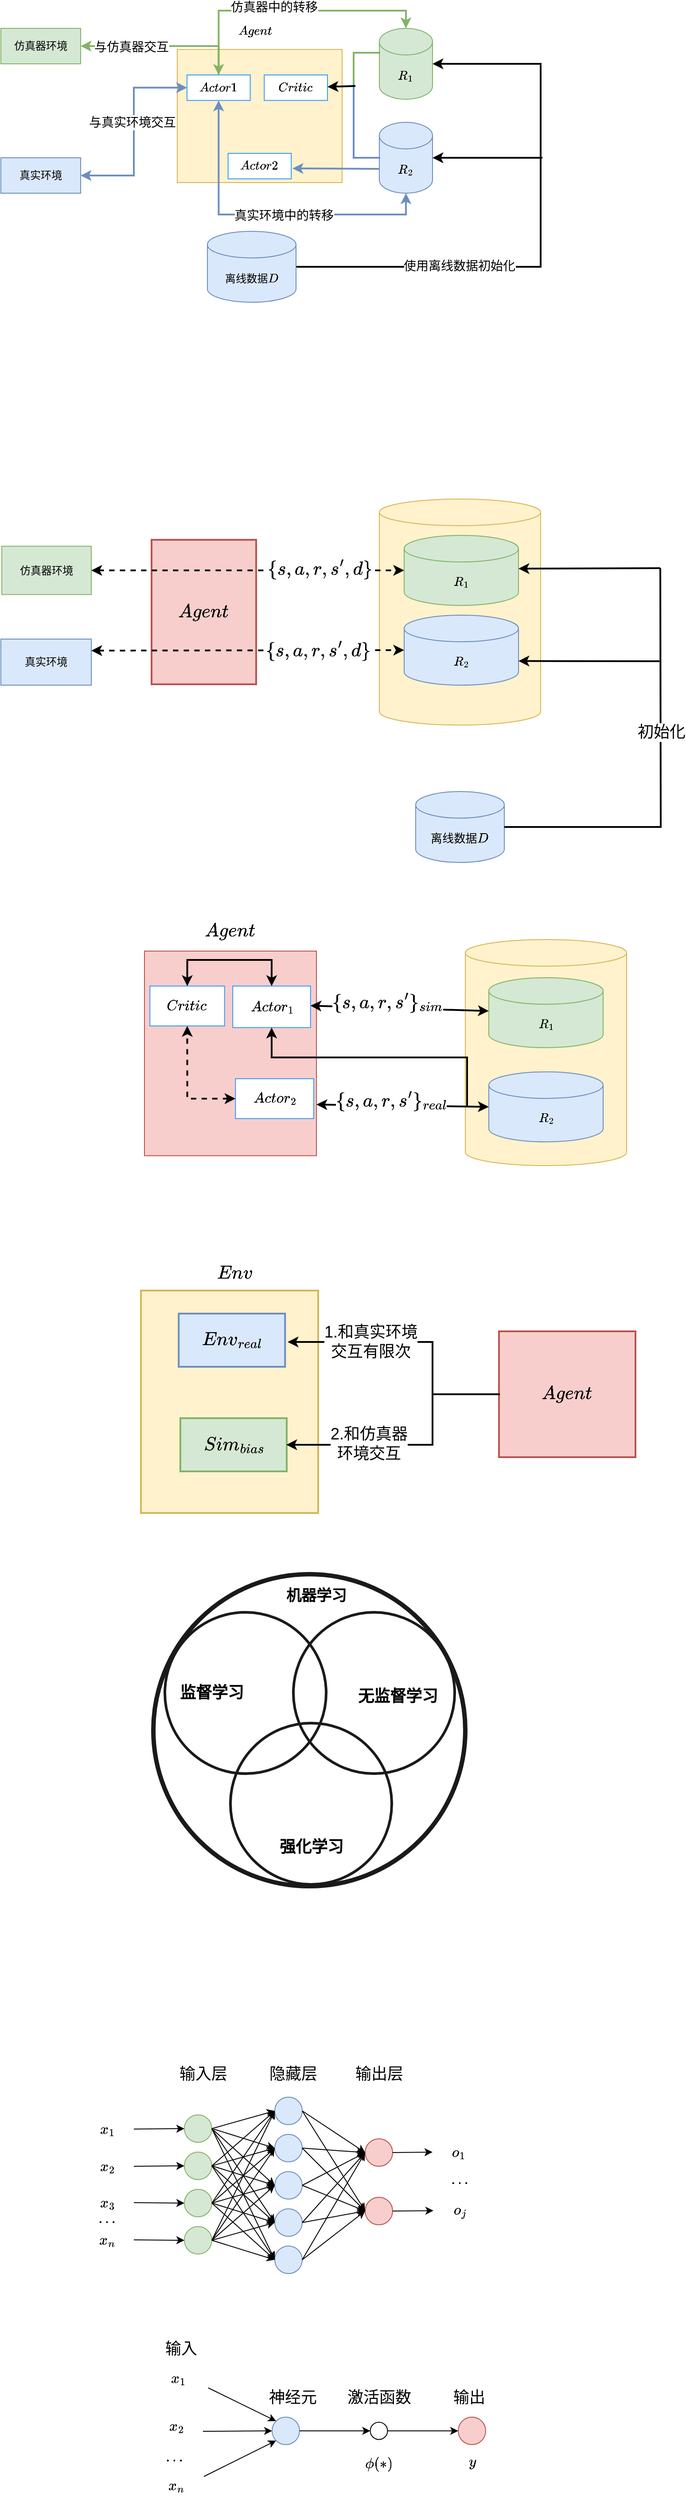 <mxfile version="20.0.4" type="github" pages="2">
  <diagram id="6LzY-GwxLYfI5oQ5h1-i" name="第 1 页">
    <mxGraphModel dx="946" dy="536" grid="0" gridSize="10" guides="1" tooltips="1" connect="1" arrows="1" fold="1" page="1" pageScale="1" pageWidth="827" pageHeight="1169" background="#ffffff" math="1" shadow="0">
      <root>
        <mxCell id="0" />
        <mxCell id="1" parent="0" />
        <mxCell id="in8CJnlPPp7zi62RLzR5-90" value="" style="group;rounded=0;" parent="1" vertex="1" connectable="0">
          <mxGeometry x="499" y="676" width="182" height="255" as="geometry" />
        </mxCell>
        <mxCell id="in8CJnlPPp7zi62RLzR5-53" value="" style="shape=cylinder3;whiteSpace=wrap;html=1;boundedLbl=1;backgroundOutline=1;size=15;fillColor=#fff2cc;strokeColor=#d6b656;rounded=0;" parent="in8CJnlPPp7zi62RLzR5-90" vertex="1">
          <mxGeometry width="182" height="255" as="geometry" />
        </mxCell>
        <mxCell id="in8CJnlPPp7zi62RLzR5-27" value="$$R_1$$" style="shape=cylinder3;whiteSpace=wrap;html=1;boundedLbl=1;backgroundOutline=1;size=15;fillColor=#d5e8d4;strokeColor=#82b366;rounded=0;" parent="in8CJnlPPp7zi62RLzR5-90" vertex="1">
          <mxGeometry x="28" y="41" width="129" height="79" as="geometry" />
        </mxCell>
        <mxCell id="in8CJnlPPp7zi62RLzR5-28" value="$$R_2$$" style="shape=cylinder3;whiteSpace=wrap;html=1;boundedLbl=1;backgroundOutline=1;size=15;fillColor=#dae8fc;strokeColor=#6c8ebf;rounded=0;" parent="in8CJnlPPp7zi62RLzR5-90" vertex="1">
          <mxGeometry x="28" y="131" width="129" height="79" as="geometry" />
        </mxCell>
        <mxCell id="wbnTD-iwvaI9E5Lmj2qQ-2" value="$$R_1$$" style="shape=cylinder3;whiteSpace=wrap;html=1;boundedLbl=1;backgroundOutline=1;size=15;fillColor=#d5e8d4;strokeColor=#82b366;rounded=0;" parent="1" vertex="1">
          <mxGeometry x="499" y="145" width="60" height="80" as="geometry" />
        </mxCell>
        <mxCell id="wbnTD-iwvaI9E5Lmj2qQ-3" value="$$R_2$$" style="shape=cylinder3;whiteSpace=wrap;html=1;boundedLbl=1;backgroundOutline=1;size=15;fillColor=#dae8fc;strokeColor=#6c8ebf;rounded=0;" parent="1" vertex="1">
          <mxGeometry x="499" y="251" width="60" height="80" as="geometry" />
        </mxCell>
        <mxCell id="wbnTD-iwvaI9E5Lmj2qQ-4" value="真实环境" style="rounded=0;whiteSpace=wrap;html=1;fillColor=#dae8fc;strokeColor=#6c8ebf;" parent="1" vertex="1">
          <mxGeometry x="72" y="291" width="90" height="40" as="geometry" />
        </mxCell>
        <mxCell id="wbnTD-iwvaI9E5Lmj2qQ-5" value="仿真器环境" style="rounded=0;whiteSpace=wrap;html=1;fillColor=#d5e8d4;strokeColor=#82b366;" parent="1" vertex="1">
          <mxGeometry x="72" y="145" width="90" height="40" as="geometry" />
        </mxCell>
        <mxCell id="LDNhD_ikxuT9xY4Xif5G-1" style="edgeStyle=orthogonalEdgeStyle;rounded=0;orthogonalLoop=1;jettySize=auto;html=1;exitX=1;exitY=0.5;exitDx=0;exitDy=0;exitPerimeter=0;entryX=1;entryY=0.5;entryDx=0;entryDy=0;entryPerimeter=0;fontSize=14;strokeWidth=2;" parent="1" source="wbnTD-iwvaI9E5Lmj2qQ-6" target="wbnTD-iwvaI9E5Lmj2qQ-2" edge="1">
          <mxGeometry relative="1" as="geometry">
            <Array as="points">
              <mxPoint x="681" y="414" />
              <mxPoint x="681" y="185" />
            </Array>
          </mxGeometry>
        </mxCell>
        <mxCell id="LDNhD_ikxuT9xY4Xif5G-4" value="使用离线数据初始化" style="edgeLabel;html=1;align=center;verticalAlign=middle;resizable=0;points=[];fontSize=14;rounded=0;" parent="LDNhD_ikxuT9xY4Xif5G-1" vertex="1" connectable="0">
          <mxGeometry x="-0.418" y="1" relative="1" as="geometry">
            <mxPoint x="1" as="offset" />
          </mxGeometry>
        </mxCell>
        <mxCell id="wbnTD-iwvaI9E5Lmj2qQ-6" value="$$离线数据D$$" style="shape=cylinder3;whiteSpace=wrap;html=1;boundedLbl=1;backgroundOutline=1;size=15;fillColor=#dae8fc;strokeColor=#6c8ebf;rounded=0;" parent="1" vertex="1">
          <mxGeometry x="305" y="374" width="100" height="80" as="geometry" />
        </mxCell>
        <mxCell id="LDNhD_ikxuT9xY4Xif5G-2" value="" style="endArrow=classic;html=1;rounded=0;fontSize=14;strokeWidth=2;entryX=1;entryY=0.5;entryDx=0;entryDy=0;entryPerimeter=0;" parent="1" target="wbnTD-iwvaI9E5Lmj2qQ-3" edge="1">
          <mxGeometry width="50" height="50" relative="1" as="geometry">
            <mxPoint x="683" y="291" as="sourcePoint" />
            <mxPoint x="563" y="301.5" as="targetPoint" />
          </mxGeometry>
        </mxCell>
        <mxCell id="pvRorkdOcFRVt22xa30s-7" value="$$Agent$$" style="text;html=1;align=center;verticalAlign=middle;resizable=0;points=[];autosize=1;strokeColor=none;fillColor=none;rounded=0;" parent="1" vertex="1">
          <mxGeometry x="324.647" y="139" width="68" height="18" as="geometry" />
        </mxCell>
        <mxCell id="LDNhD_ikxuT9xY4Xif5G-23" value="" style="endArrow=none;html=1;rounded=0;fontSize=14;strokeWidth=2;entryX=0;entryY=0.5;entryDx=0;entryDy=0;entryPerimeter=0;edgeStyle=orthogonalEdgeStyle;fillColor=#dae8fc;strokeColor=#6c8ebf;" parent="1" edge="1">
          <mxGeometry width="50" height="50" relative="1" as="geometry">
            <mxPoint x="470" y="207" as="sourcePoint" />
            <mxPoint x="500" y="291" as="targetPoint" />
            <Array as="points">
              <mxPoint x="470" y="291" />
            </Array>
          </mxGeometry>
        </mxCell>
        <mxCell id="LDNhD_ikxuT9xY4Xif5G-24" value="" style="endArrow=none;html=1;rounded=0;fontSize=14;strokeWidth=2;entryX=0;entryY=0;entryDx=0;entryDy=27.5;entryPerimeter=0;edgeStyle=orthogonalEdgeStyle;fillColor=#d5e8d4;strokeColor=#82b366;" parent="1" edge="1">
          <mxGeometry width="50" height="50" relative="1" as="geometry">
            <mxPoint x="470" y="208" as="sourcePoint" />
            <mxPoint x="500" y="172.5" as="targetPoint" />
            <Array as="points">
              <mxPoint x="470" y="173" />
            </Array>
          </mxGeometry>
        </mxCell>
        <mxCell id="pvRorkdOcFRVt22xa30s-8" value="" style="group;rounded=0;" parent="1" vertex="1" connectable="0">
          <mxGeometry x="271" y="168.78" width="200.82" height="173.22" as="geometry" />
        </mxCell>
        <mxCell id="pvRorkdOcFRVt22xa30s-6" value="" style="rounded=0;whiteSpace=wrap;html=1;strokeColor=#d6b656;perimeterSpacing=0;fillColor=#fff2cc;" parent="pvRorkdOcFRVt22xa30s-8" vertex="1">
          <mxGeometry width="186" height="150.22" as="geometry" />
        </mxCell>
        <mxCell id="pvRorkdOcFRVt22xa30s-3" value="$$Actor1$$" style="rounded=0;whiteSpace=wrap;html=1;strokeColor=#3399FF;" parent="pvRorkdOcFRVt22xa30s-8" vertex="1">
          <mxGeometry x="11.001" y="28.766" width="71.314" height="28.766" as="geometry" />
        </mxCell>
        <mxCell id="pvRorkdOcFRVt22xa30s-4" value="$$Actor2$$" style="rounded=0;whiteSpace=wrap;html=1;strokeColor=#3399FF;" parent="pvRorkdOcFRVt22xa30s-8" vertex="1">
          <mxGeometry x="57.343" y="117.222" width="71.314" height="28.766" as="geometry" />
        </mxCell>
        <mxCell id="LDNhD_ikxuT9xY4Xif5G-8" value="$$Critic$$" style="rounded=0;whiteSpace=wrap;html=1;strokeColor=#3399FF;" parent="pvRorkdOcFRVt22xa30s-8" vertex="1">
          <mxGeometry x="98.161" y="28.766" width="71.314" height="28.766" as="geometry" />
        </mxCell>
        <mxCell id="LDNhD_ikxuT9xY4Xif5G-11" value="" style="endArrow=classic;startArrow=classic;html=1;rounded=0;fontSize=14;strokeWidth=2;edgeStyle=orthogonalEdgeStyle;entryX=0;entryY=0.5;entryDx=0;entryDy=0;exitX=1;exitY=0.5;exitDx=0;exitDy=0;fillColor=#dae8fc;strokeColor=#6c8ebf;" parent="1" source="wbnTD-iwvaI9E5Lmj2qQ-4" target="pvRorkdOcFRVt22xa30s-3" edge="1">
          <mxGeometry width="50" height="50" relative="1" as="geometry">
            <mxPoint x="324" y="295" as="sourcePoint" />
            <mxPoint x="374" y="245" as="targetPoint" />
          </mxGeometry>
        </mxCell>
        <mxCell id="LDNhD_ikxuT9xY4Xif5G-16" value="与真实环境交互" style="edgeLabel;html=1;align=center;verticalAlign=middle;resizable=0;points=[];fontSize=14;rounded=0;" parent="LDNhD_ikxuT9xY4Xif5G-11" vertex="1" connectable="0">
          <mxGeometry x="0.095" y="2" relative="1" as="geometry">
            <mxPoint as="offset" />
          </mxGeometry>
        </mxCell>
        <mxCell id="LDNhD_ikxuT9xY4Xif5G-25" value="" style="endArrow=classic;html=1;rounded=0;fontSize=14;strokeWidth=2;" parent="1" target="LDNhD_ikxuT9xY4Xif5G-8" edge="1">
          <mxGeometry width="50" height="50" relative="1" as="geometry">
            <mxPoint x="472" y="210" as="sourcePoint" />
            <mxPoint x="374" y="245" as="targetPoint" />
          </mxGeometry>
        </mxCell>
        <mxCell id="LDNhD_ikxuT9xY4Xif5G-18" value="" style="endArrow=classic;startArrow=classic;html=1;rounded=0;fontSize=14;strokeWidth=2;entryX=0.5;entryY=1;entryDx=0;entryDy=0;entryPerimeter=0;edgeStyle=orthogonalEdgeStyle;exitX=0.5;exitY=1;exitDx=0;exitDy=0;fillColor=#dae8fc;strokeColor=#6c8ebf;" parent="1" source="pvRorkdOcFRVt22xa30s-3" target="wbnTD-iwvaI9E5Lmj2qQ-3" edge="1">
          <mxGeometry width="50" height="50" relative="1" as="geometry">
            <mxPoint x="324" y="295" as="sourcePoint" />
            <mxPoint x="374" y="245" as="targetPoint" />
            <Array as="points">
              <mxPoint x="318" y="355" />
              <mxPoint x="529" y="355" />
            </Array>
          </mxGeometry>
        </mxCell>
        <mxCell id="LDNhD_ikxuT9xY4Xif5G-26" value="真实环境中的转移" style="edgeLabel;html=1;align=center;verticalAlign=middle;resizable=0;points=[];fontSize=14;rounded=0;" parent="LDNhD_ikxuT9xY4Xif5G-18" vertex="1" connectable="0">
          <mxGeometry x="0.11" y="-1" relative="1" as="geometry">
            <mxPoint as="offset" />
          </mxGeometry>
        </mxCell>
        <mxCell id="LDNhD_ikxuT9xY4Xif5G-31" style="edgeStyle=orthogonalEdgeStyle;rounded=0;orthogonalLoop=1;jettySize=auto;html=1;exitX=0;exitY=0;exitDx=0;exitDy=52.5;exitPerimeter=0;fontSize=14;strokeWidth=2;fillColor=#dae8fc;strokeColor=#6c8ebf;" parent="1" source="wbnTD-iwvaI9E5Lmj2qQ-3" edge="1">
          <mxGeometry relative="1" as="geometry">
            <mxPoint x="401" y="303" as="targetPoint" />
          </mxGeometry>
        </mxCell>
        <mxCell id="LDNhD_ikxuT9xY4Xif5G-10" style="edgeStyle=orthogonalEdgeStyle;rounded=0;orthogonalLoop=1;jettySize=auto;html=1;exitX=0.5;exitY=0;exitDx=0;exitDy=0;entryX=0.5;entryY=0;entryDx=0;entryDy=0;entryPerimeter=0;fontSize=14;strokeWidth=2;fillColor=#d5e8d4;strokeColor=#82b366;" parent="1" source="pvRorkdOcFRVt22xa30s-3" target="wbnTD-iwvaI9E5Lmj2qQ-2" edge="1">
          <mxGeometry relative="1" as="geometry" />
        </mxCell>
        <mxCell id="LDNhD_ikxuT9xY4Xif5G-27" value="仿真器中的转移" style="edgeLabel;html=1;align=center;verticalAlign=middle;resizable=0;points=[];fontSize=14;rounded=0;" parent="LDNhD_ikxuT9xY4Xif5G-10" vertex="1" connectable="0">
          <mxGeometry x="-0.112" y="4" relative="1" as="geometry">
            <mxPoint as="offset" />
          </mxGeometry>
        </mxCell>
        <mxCell id="LDNhD_ikxuT9xY4Xif5G-14" value="" style="endArrow=classic;startArrow=classic;html=1;rounded=0;fontSize=14;strokeWidth=2;entryX=1;entryY=0.5;entryDx=0;entryDy=0;edgeStyle=orthogonalEdgeStyle;exitX=0.5;exitY=0;exitDx=0;exitDy=0;fillColor=#d5e8d4;strokeColor=#82b366;" parent="1" source="pvRorkdOcFRVt22xa30s-3" target="wbnTD-iwvaI9E5Lmj2qQ-5" edge="1">
          <mxGeometry width="50" height="50" relative="1" as="geometry">
            <mxPoint x="324" y="195" as="sourcePoint" />
            <mxPoint x="158" y="356" as="targetPoint" />
          </mxGeometry>
        </mxCell>
        <mxCell id="LDNhD_ikxuT9xY4Xif5G-19" value="与仿真器交互" style="edgeLabel;html=1;align=center;verticalAlign=middle;resizable=0;points=[];fontSize=14;rounded=0;" parent="LDNhD_ikxuT9xY4Xif5G-14" vertex="1" connectable="0">
          <mxGeometry x="0.394" y="1" relative="1" as="geometry">
            <mxPoint as="offset" />
          </mxGeometry>
        </mxCell>
        <mxCell id="in8CJnlPPp7zi62RLzR5-29" value="真实环境" style="rounded=0;whiteSpace=wrap;html=1;fillColor=#dae8fc;strokeColor=#6c8ebf;" parent="1" vertex="1">
          <mxGeometry x="72" y="834" width="102" height="52" as="geometry" />
        </mxCell>
        <mxCell id="in8CJnlPPp7zi62RLzR5-30" value="仿真器环境" style="rounded=0;whiteSpace=wrap;html=1;fillColor=#d5e8d4;strokeColor=#82b366;" parent="1" vertex="1">
          <mxGeometry x="73" y="729.25" width="101" height="54.5" as="geometry" />
        </mxCell>
        <mxCell id="in8CJnlPPp7zi62RLzR5-33" value="&lt;font style=&quot;font-size: 13px&quot;&gt;$$离线数据D$$&lt;/font&gt;" style="shape=cylinder3;whiteSpace=wrap;html=1;boundedLbl=1;backgroundOutline=1;size=15;fillColor=#dae8fc;strokeColor=#6c8ebf;rounded=0;" parent="1" vertex="1">
          <mxGeometry x="540" y="1006" width="100" height="80" as="geometry" />
        </mxCell>
        <mxCell id="in8CJnlPPp7zi62RLzR5-60" value="" style="endArrow=none;html=1;rounded=0;edgeStyle=orthogonalEdgeStyle;exitX=1;exitY=0.5;exitDx=0;exitDy=0;exitPerimeter=0;strokeWidth=2;" parent="1" source="in8CJnlPPp7zi62RLzR5-33" edge="1">
          <mxGeometry width="50" height="50" relative="1" as="geometry">
            <mxPoint x="730" y="1056" as="sourcePoint" />
            <mxPoint x="816" y="754" as="targetPoint" />
          </mxGeometry>
        </mxCell>
        <mxCell id="in8CJnlPPp7zi62RLzR5-63" value="&lt;font style=&quot;font-size: 18px&quot;&gt;初始化&lt;/font&gt;" style="edgeLabel;html=1;align=center;verticalAlign=middle;resizable=0;points=[];rounded=0;" parent="in8CJnlPPp7zi62RLzR5-60" vertex="1" connectable="0">
          <mxGeometry x="0.211" relative="1" as="geometry">
            <mxPoint as="offset" />
          </mxGeometry>
        </mxCell>
        <mxCell id="in8CJnlPPp7zi62RLzR5-61" value="" style="endArrow=classic;html=1;rounded=0;entryX=1;entryY=0.5;entryDx=0;entryDy=0;entryPerimeter=0;strokeWidth=2;" parent="1" edge="1">
          <mxGeometry width="50" height="50" relative="1" as="geometry">
            <mxPoint x="816" y="754" as="sourcePoint" />
            <mxPoint x="656.0" y="754.5" as="targetPoint" />
            <Array as="points" />
          </mxGeometry>
        </mxCell>
        <mxCell id="in8CJnlPPp7zi62RLzR5-62" value="" style="endArrow=classic;html=1;rounded=0;entryX=1;entryY=0;entryDx=0;entryDy=51.75;entryPerimeter=0;strokeWidth=2;" parent="1" target="in8CJnlPPp7zi62RLzR5-28" edge="1">
          <mxGeometry width="50" height="50" relative="1" as="geometry">
            <mxPoint x="815" y="859" as="sourcePoint" />
            <mxPoint x="662.0" y="864.5" as="targetPoint" />
            <Array as="points" />
          </mxGeometry>
        </mxCell>
        <mxCell id="in8CJnlPPp7zi62RLzR5-74" value="&lt;font style=&quot;font-size: 18px&quot;&gt;$$Agent$$&lt;/font&gt;" style="rounded=0;whiteSpace=wrap;html=1;fontSize=13;strokeWidth=2;fillColor=#f8cecc;strokeColor=#b85450;" parent="1" vertex="1">
          <mxGeometry x="242" y="722" width="118" height="163" as="geometry" />
        </mxCell>
        <mxCell id="in8CJnlPPp7zi62RLzR5-75" value="" style="endArrow=classic;startArrow=classic;html=1;rounded=0;fontSize=18;strokeWidth=2;exitX=1;exitY=0.5;exitDx=0;exitDy=0;entryX=0;entryY=0.5;entryDx=0;entryDy=0;entryPerimeter=0;dashed=1;" parent="1" source="in8CJnlPPp7zi62RLzR5-30" target="in8CJnlPPp7zi62RLzR5-27" edge="1">
          <mxGeometry width="50" height="50" relative="1" as="geometry">
            <mxPoint x="423" y="880" as="sourcePoint" />
            <mxPoint x="473" y="830" as="targetPoint" />
          </mxGeometry>
        </mxCell>
        <mxCell id="in8CJnlPPp7zi62RLzR5-77" value="$$\{s,a,r,s&#39;,d\}$$" style="edgeLabel;html=1;align=center;verticalAlign=middle;resizable=0;points=[];fontSize=18;rounded=0;" parent="in8CJnlPPp7zi62RLzR5-75" vertex="1" connectable="0">
          <mxGeometry x="0.46" y="2" relative="1" as="geometry">
            <mxPoint as="offset" />
          </mxGeometry>
        </mxCell>
        <mxCell id="in8CJnlPPp7zi62RLzR5-76" value="" style="endArrow=classic;startArrow=classic;html=1;rounded=0;fontSize=18;strokeWidth=2;exitX=1;exitY=0.25;exitDx=0;exitDy=0;entryX=0;entryY=0.5;entryDx=0;entryDy=0;entryPerimeter=0;dashed=1;" parent="1" source="in8CJnlPPp7zi62RLzR5-29" target="in8CJnlPPp7zi62RLzR5-28" edge="1">
          <mxGeometry width="50" height="50" relative="1" as="geometry">
            <mxPoint x="423" y="880" as="sourcePoint" />
            <mxPoint x="473" y="830" as="targetPoint" />
          </mxGeometry>
        </mxCell>
        <mxCell id="in8CJnlPPp7zi62RLzR5-79" value="$$\{s,a,r,s&#39;,d\}$$" style="edgeLabel;html=1;align=center;verticalAlign=middle;resizable=0;points=[];fontSize=18;rounded=0;" parent="1" vertex="1" connectable="0">
          <mxGeometry x="429.997" y="846.5" as="geometry" />
        </mxCell>
        <mxCell id="in8CJnlPPp7zi62RLzR5-85" value="" style="group;rounded=0;" parent="1" vertex="1" connectable="0">
          <mxGeometry x="234" y="1186" width="191" height="235" as="geometry" />
        </mxCell>
        <mxCell id="in8CJnlPPp7zi62RLzR5-86" value="" style="rounded=0;whiteSpace=wrap;html=1;strokeColor=#b85450;perimeterSpacing=0;fillColor=#f8cecc;" parent="in8CJnlPPp7zi62RLzR5-85" vertex="1">
          <mxGeometry width="194.024" height="230.864" as="geometry" />
        </mxCell>
        <mxCell id="in8CJnlPPp7zi62RLzR5-87" value="&lt;font style=&quot;font-size: 14px&quot;&gt;$$Actor_1$$&lt;/font&gt;" style="rounded=0;whiteSpace=wrap;html=1;strokeColor=#3399FF;" parent="in8CJnlPPp7zi62RLzR5-85" vertex="1">
          <mxGeometry x="99.608" y="39.473" width="87.747" height="46.816" as="geometry" />
        </mxCell>
        <mxCell id="in8CJnlPPp7zi62RLzR5-88" value="&lt;font style=&quot;font-size: 14px&quot;&gt;$$Actor_2$$&lt;/font&gt;" style="rounded=0;whiteSpace=wrap;html=1;strokeColor=#3399FF;" parent="in8CJnlPPp7zi62RLzR5-85" vertex="1">
          <mxGeometry x="102.684" y="144.0" width="88.312" height="44.98" as="geometry" />
        </mxCell>
        <mxCell id="in8CJnlPPp7zi62RLzR5-89" value="&lt;font style=&quot;font-size: 14px&quot;&gt;$$Critic$$&lt;/font&gt;" style="rounded=0;whiteSpace=wrap;html=1;strokeColor=#3399FF;" parent="in8CJnlPPp7zi62RLzR5-85" vertex="1">
          <mxGeometry x="6.161" y="39.473" width="84.204" height="44.98" as="geometry" />
        </mxCell>
        <mxCell id="in8CJnlPPp7zi62RLzR5-97" value="" style="endArrow=classic;startArrow=classic;html=1;rounded=0;dashed=1;fontSize=18;strokeWidth=2;entryX=0.5;entryY=1;entryDx=0;entryDy=0;exitX=0;exitY=0.5;exitDx=0;exitDy=0;edgeStyle=orthogonalEdgeStyle;" parent="in8CJnlPPp7zi62RLzR5-85" source="in8CJnlPPp7zi62RLzR5-88" target="in8CJnlPPp7zi62RLzR5-89" edge="1">
          <mxGeometry width="50" height="50" relative="1" as="geometry">
            <mxPoint x="150" y="52" as="sourcePoint" />
            <mxPoint x="200" y="2" as="targetPoint" />
          </mxGeometry>
        </mxCell>
        <mxCell id="in8CJnlPPp7zi62RLzR5-102" value="" style="endArrow=classic;startArrow=classic;html=1;rounded=0;fontSize=18;strokeWidth=2;entryX=0.5;entryY=0;entryDx=0;entryDy=0;exitX=0.5;exitY=0;exitDx=0;exitDy=0;edgeStyle=orthogonalEdgeStyle;" parent="in8CJnlPPp7zi62RLzR5-85" source="in8CJnlPPp7zi62RLzR5-89" target="in8CJnlPPp7zi62RLzR5-87" edge="1">
          <mxGeometry width="50" height="50" relative="1" as="geometry">
            <mxPoint x="189" y="67" as="sourcePoint" />
            <mxPoint x="239" y="17" as="targetPoint" />
            <Array as="points">
              <mxPoint x="48" y="10" />
              <mxPoint x="144" y="10" />
            </Array>
          </mxGeometry>
        </mxCell>
        <mxCell id="in8CJnlPPp7zi62RLzR5-93" value="" style="shape=cylinder3;whiteSpace=wrap;html=1;boundedLbl=1;backgroundOutline=1;size=15;fillColor=#fff2cc;strokeColor=#d6b656;rounded=0;" parent="1" vertex="1">
          <mxGeometry x="596" y="1173" width="182" height="255" as="geometry" />
        </mxCell>
        <mxCell id="in8CJnlPPp7zi62RLzR5-94" value="$$R_1$$" style="shape=cylinder3;whiteSpace=wrap;html=1;boundedLbl=1;backgroundOutline=1;size=15;fillColor=#d5e8d4;strokeColor=#82b366;rounded=0;" parent="1" vertex="1">
          <mxGeometry x="622.5" y="1216" width="129" height="79" as="geometry" />
        </mxCell>
        <mxCell id="in8CJnlPPp7zi62RLzR5-95" value="$$R_2$$" style="shape=cylinder3;whiteSpace=wrap;html=1;boundedLbl=1;backgroundOutline=1;size=15;fillColor=#dae8fc;strokeColor=#6c8ebf;rounded=0;" parent="1" vertex="1">
          <mxGeometry x="622.5" y="1322.22" width="129" height="79" as="geometry" />
        </mxCell>
        <mxCell id="in8CJnlPPp7zi62RLzR5-96" value="$$Agent$$" style="text;html=1;align=center;verticalAlign=middle;resizable=0;points=[];autosize=1;strokeColor=none;fillColor=none;fontSize=18;rounded=0;" parent="1" vertex="1">
          <mxGeometry x="281" y="1151" width="97" height="26" as="geometry" />
        </mxCell>
        <mxCell id="in8CJnlPPp7zi62RLzR5-98" value="" style="endArrow=classic;startArrow=classic;html=1;rounded=0;fontSize=18;strokeWidth=2;entryX=0;entryY=0.5;entryDx=0;entryDy=0;entryPerimeter=0;exitX=1;exitY=0.75;exitDx=0;exitDy=0;" parent="1" source="in8CJnlPPp7zi62RLzR5-86" target="in8CJnlPPp7zi62RLzR5-95" edge="1">
          <mxGeometry width="50" height="50" relative="1" as="geometry">
            <mxPoint x="423" y="1253" as="sourcePoint" />
            <mxPoint x="473" y="1203" as="targetPoint" />
          </mxGeometry>
        </mxCell>
        <mxCell id="in8CJnlPPp7zi62RLzR5-99" value="$$\{s,a,r,s&#39;\}_{real}$$" style="edgeLabel;html=1;align=center;verticalAlign=middle;resizable=0;points=[];fontSize=18;rounded=0;" parent="in8CJnlPPp7zi62RLzR5-98" vertex="1" connectable="0">
          <mxGeometry x="-0.139" y="6" relative="1" as="geometry">
            <mxPoint as="offset" />
          </mxGeometry>
        </mxCell>
        <mxCell id="in8CJnlPPp7zi62RLzR5-100" value="" style="endArrow=classic;startArrow=classic;html=1;rounded=0;fontSize=18;strokeWidth=2;exitX=1;exitY=0.75;exitDx=0;exitDy=0;" parent="1" target="in8CJnlPPp7zi62RLzR5-94" edge="1">
          <mxGeometry width="50" height="50" relative="1" as="geometry">
            <mxPoint x="421.354" y="1247.598" as="sourcePoint" />
            <mxPoint x="615.83" y="1250.17" as="targetPoint" />
          </mxGeometry>
        </mxCell>
        <mxCell id="in8CJnlPPp7zi62RLzR5-101" value="$$\{s,a,r,s&#39;\}_{sim}$$" style="edgeLabel;html=1;align=center;verticalAlign=middle;resizable=0;points=[];fontSize=18;rounded=0;" parent="in8CJnlPPp7zi62RLzR5-100" vertex="1" connectable="0">
          <mxGeometry x="-0.139" y="6" relative="1" as="geometry">
            <mxPoint as="offset" />
          </mxGeometry>
        </mxCell>
        <mxCell id="in8CJnlPPp7zi62RLzR5-103" value="" style="endArrow=classic;html=1;rounded=0;fontSize=18;strokeWidth=2;entryX=0.5;entryY=1;entryDx=0;entryDy=0;edgeStyle=orthogonalEdgeStyle;" parent="1" target="in8CJnlPPp7zi62RLzR5-87" edge="1">
          <mxGeometry width="50" height="50" relative="1" as="geometry">
            <mxPoint x="598" y="1362" as="sourcePoint" />
            <mxPoint x="536" y="1319" as="targetPoint" />
            <Array as="points">
              <mxPoint x="598" y="1306" />
              <mxPoint x="378" y="1306" />
            </Array>
          </mxGeometry>
        </mxCell>
        <mxCell id="in8CJnlPPp7zi62RLzR5-104" value="" style="rounded=0;whiteSpace=wrap;html=1;fontSize=14;strokeWidth=2;fillColor=#fff2cc;strokeColor=#d6b656;" parent="1" vertex="1">
          <mxGeometry x="230" y="1569" width="200" height="251" as="geometry" />
        </mxCell>
        <mxCell id="in8CJnlPPp7zi62RLzR5-105" value="&lt;font style=&quot;font-size: 18px&quot;&gt;$$Sim_{bias}$$&lt;/font&gt;" style="rounded=0;whiteSpace=wrap;html=1;fontSize=14;strokeWidth=2;fillColor=#d5e8d4;strokeColor=#82b366;" parent="1" vertex="1">
          <mxGeometry x="274.5" y="1713" width="120" height="60" as="geometry" />
        </mxCell>
        <mxCell id="in8CJnlPPp7zi62RLzR5-106" value="&lt;font style=&quot;font-size: 18px&quot;&gt;$$Env_{real}$$&lt;/font&gt;" style="rounded=0;whiteSpace=wrap;html=1;fontSize=14;strokeWidth=2;fillColor=#dae8fc;strokeColor=#6c8ebf;" parent="1" vertex="1">
          <mxGeometry x="272.65" y="1595" width="120" height="60" as="geometry" />
        </mxCell>
        <mxCell id="in8CJnlPPp7zi62RLzR5-107" value="&lt;span style=&quot;font-size: 18px&quot;&gt;$$Env$$&lt;/span&gt;" style="text;html=1;align=center;verticalAlign=middle;resizable=0;points=[];autosize=1;strokeColor=none;fillColor=none;fontSize=14;rounded=0;" parent="1" vertex="1">
          <mxGeometry x="294" y="1538" width="81" height="23" as="geometry" />
        </mxCell>
        <mxCell id="in8CJnlPPp7zi62RLzR5-108" value="$$Agent$$" style="rounded=0;whiteSpace=wrap;html=1;fontSize=18;strokeWidth=2;fillColor=#f8cecc;strokeColor=#b85450;" parent="1" vertex="1">
          <mxGeometry x="634" y="1615" width="154" height="142" as="geometry" />
        </mxCell>
        <mxCell id="in8CJnlPPp7zi62RLzR5-109" value="" style="endArrow=classic;html=1;rounded=0;fontSize=18;strokeWidth=2;entryX=1;entryY=0.5;entryDx=0;entryDy=0;exitX=0;exitY=0.5;exitDx=0;exitDy=0;edgeStyle=orthogonalEdgeStyle;" parent="1" edge="1">
          <mxGeometry width="50" height="50" relative="1" as="geometry">
            <mxPoint x="635.0" y="1686" as="sourcePoint" />
            <mxPoint x="395.5" y="1627" as="targetPoint" />
            <Array as="points">
              <mxPoint x="559" y="1686" />
              <mxPoint x="559" y="1627" />
            </Array>
          </mxGeometry>
        </mxCell>
        <mxCell id="in8CJnlPPp7zi62RLzR5-110" style="edgeStyle=orthogonalEdgeStyle;rounded=0;orthogonalLoop=1;jettySize=auto;html=1;exitX=0;exitY=0.5;exitDx=0;exitDy=0;fontSize=18;strokeWidth=2;" parent="1" edge="1">
          <mxGeometry relative="1" as="geometry">
            <mxPoint x="628.0" y="1686" as="sourcePoint" />
            <mxPoint x="394" y="1743" as="targetPoint" />
            <Array as="points">
              <mxPoint x="559" y="1686" />
              <mxPoint x="559" y="1743" />
            </Array>
          </mxGeometry>
        </mxCell>
        <mxCell id="in8CJnlPPp7zi62RLzR5-113" value="2.和仿真器&lt;br&gt;环境交互" style="edgeLabel;html=1;align=center;verticalAlign=middle;resizable=0;points=[];fontSize=18;rounded=0;" parent="in8CJnlPPp7zi62RLzR5-110" vertex="1" connectable="0">
          <mxGeometry x="0.479" y="-1" relative="1" as="geometry">
            <mxPoint x="17" as="offset" />
          </mxGeometry>
        </mxCell>
        <mxCell id="in8CJnlPPp7zi62RLzR5-111" value="1.和真实环境&lt;br&gt;交互有限次" style="edgeLabel;html=1;align=center;verticalAlign=middle;resizable=0;points=[];fontSize=18;rounded=0;" parent="in8CJnlPPp7zi62RLzR5-110" vertex="1" connectable="0">
          <mxGeometry x="0.479" y="-1" relative="1" as="geometry">
            <mxPoint x="19" y="-115" as="offset" />
          </mxGeometry>
        </mxCell>
        <mxCell id="I8broaYQvZQfQVy6rZKy-20" value="" style="group;rounded=0;" parent="1" vertex="1" connectable="0">
          <mxGeometry x="257" y="1932" width="354" height="393" as="geometry" />
        </mxCell>
        <mxCell id="I8broaYQvZQfQVy6rZKy-16" value="" style="group;rounded=0;" parent="I8broaYQvZQfQVy6rZKy-20" vertex="1" connectable="0">
          <mxGeometry x="145" width="182" height="182" as="geometry" />
        </mxCell>
        <mxCell id="I8broaYQvZQfQVy6rZKy-10" value="&lt;h2&gt;&lt;b&gt;无监督学习&lt;/b&gt;&lt;/h2&gt;" style="text;html=1;strokeColor=none;fillColor=none;align=center;verticalAlign=middle;whiteSpace=wrap;rounded=0;strokeWidth=5;" parent="I8broaYQvZQfQVy6rZKy-16" vertex="1">
          <mxGeometry x="54" y="73" width="128" height="44" as="geometry" />
        </mxCell>
        <mxCell id="I8broaYQvZQfQVy6rZKy-14" value="" style="ellipse;whiteSpace=wrap;html=1;aspect=fixed;strokeColor=#1A1A1A;strokeWidth=3;fillColor=none;rounded=0;" parent="I8broaYQvZQfQVy6rZKy-16" vertex="1">
          <mxGeometry width="182" height="182" as="geometry" />
        </mxCell>
        <mxCell id="I8broaYQvZQfQVy6rZKy-17" value="" style="group;rounded=0;" parent="I8broaYQvZQfQVy6rZKy-20" vertex="1" connectable="0">
          <mxGeometry width="354" height="393" as="geometry" />
        </mxCell>
        <mxCell id="I8broaYQvZQfQVy6rZKy-2" value="" style="ellipse;whiteSpace=wrap;html=1;aspect=fixed;strokeColor=#1A1A1A;strokeWidth=3;fillColor=none;rounded=0;" parent="I8broaYQvZQfQVy6rZKy-17" vertex="1">
          <mxGeometry width="182" height="182" as="geometry" />
        </mxCell>
        <mxCell id="I8broaYQvZQfQVy6rZKy-9" value="&lt;h2&gt;&lt;b&gt;监督学习&lt;/b&gt;&lt;/h2&gt;" style="text;html=1;strokeColor=none;fillColor=none;align=center;verticalAlign=middle;whiteSpace=wrap;rounded=0;strokeWidth=5;" parent="I8broaYQvZQfQVy6rZKy-17" vertex="1">
          <mxGeometry x="-9" y="75.5" width="124" height="31" as="geometry" />
        </mxCell>
        <mxCell id="I8broaYQvZQfQVy6rZKy-15" value="" style="ellipse;whiteSpace=wrap;html=1;aspect=fixed;strokeColor=#1A1A1A;strokeWidth=3;fillColor=none;rounded=0;" parent="I8broaYQvZQfQVy6rZKy-17" vertex="1">
          <mxGeometry x="74" y="125" width="182" height="182" as="geometry" />
        </mxCell>
        <mxCell id="I8broaYQvZQfQVy6rZKy-11" value="&lt;h2&gt;&lt;b&gt;强化学习&lt;/b&gt;&lt;/h2&gt;" style="text;html=1;strokeColor=none;fillColor=none;align=center;verticalAlign=middle;whiteSpace=wrap;rounded=0;strokeWidth=5;" parent="I8broaYQvZQfQVy6rZKy-17" vertex="1">
          <mxGeometry x="109.5" y="245" width="111" height="39" as="geometry" />
        </mxCell>
        <mxCell id="I8broaYQvZQfQVy6rZKy-21" value="" style="ellipse;whiteSpace=wrap;html=1;aspect=fixed;strokeColor=#1A1A1A;strokeWidth=5;fillColor=none;rounded=0;" parent="I8broaYQvZQfQVy6rZKy-17" vertex="1">
          <mxGeometry x="-13" y="-43" width="352" height="352" as="geometry" />
        </mxCell>
        <mxCell id="I8broaYQvZQfQVy6rZKy-22" value="&lt;b&gt;&lt;font style=&quot;font-size: 17px&quot;&gt;机器学习&lt;/font&gt;&lt;/b&gt;" style="text;html=1;strokeColor=none;fillColor=none;align=center;verticalAlign=middle;whiteSpace=wrap;rounded=0;" parent="I8broaYQvZQfQVy6rZKy-17" vertex="1">
          <mxGeometry x="115" y="-30" width="112" height="24" as="geometry" />
        </mxCell>
        <mxCell id="wSrUwG8r3Qmtp0t8dlNv-1" value="" style="ellipse;whiteSpace=wrap;html=1;aspect=fixed;fillColor=#d5e8d4;strokeColor=#82b366;rounded=0;" parent="1" vertex="1">
          <mxGeometry x="279" y="2499" width="31" height="31" as="geometry" />
        </mxCell>
        <mxCell id="wSrUwG8r3Qmtp0t8dlNv-2" value="" style="ellipse;whiteSpace=wrap;html=1;aspect=fixed;fillColor=#d5e8d4;strokeColor=#82b366;rounded=0;" parent="1" vertex="1">
          <mxGeometry x="279" y="2541" width="31" height="31" as="geometry" />
        </mxCell>
        <mxCell id="wSrUwG8r3Qmtp0t8dlNv-3" value="" style="ellipse;whiteSpace=wrap;html=1;aspect=fixed;fillColor=#d5e8d4;strokeColor=#82b366;rounded=0;" parent="1" vertex="1">
          <mxGeometry x="279" y="2583" width="31" height="31" as="geometry" />
        </mxCell>
        <mxCell id="wSrUwG8r3Qmtp0t8dlNv-4" value="" style="ellipse;whiteSpace=wrap;html=1;aspect=fixed;fillColor=#d5e8d4;strokeColor=#82b366;rounded=0;" parent="1" vertex="1">
          <mxGeometry x="279" y="2625" width="31" height="31" as="geometry" />
        </mxCell>
        <mxCell id="wSrUwG8r3Qmtp0t8dlNv-24" value="" style="ellipse;whiteSpace=wrap;html=1;aspect=fixed;fillColor=#dae8fc;strokeColor=#6c8ebf;rounded=0;" parent="1" vertex="1">
          <mxGeometry x="381" y="2479" width="31" height="31" as="geometry" />
        </mxCell>
        <mxCell id="wSrUwG8r3Qmtp0t8dlNv-25" value="" style="ellipse;whiteSpace=wrap;html=1;aspect=fixed;fillColor=#dae8fc;strokeColor=#6c8ebf;rounded=0;" parent="1" vertex="1">
          <mxGeometry x="381" y="2521" width="31" height="31" as="geometry" />
        </mxCell>
        <mxCell id="wSrUwG8r3Qmtp0t8dlNv-26" value="" style="ellipse;whiteSpace=wrap;html=1;aspect=fixed;fillColor=#dae8fc;strokeColor=#6c8ebf;rounded=0;" parent="1" vertex="1">
          <mxGeometry x="381" y="2563" width="31" height="31" as="geometry" />
        </mxCell>
        <mxCell id="wSrUwG8r3Qmtp0t8dlNv-27" value="" style="ellipse;whiteSpace=wrap;html=1;aspect=fixed;fillColor=#dae8fc;strokeColor=#6c8ebf;rounded=0;" parent="1" vertex="1">
          <mxGeometry x="381" y="2605" width="31" height="31" as="geometry" />
        </mxCell>
        <mxCell id="wSrUwG8r3Qmtp0t8dlNv-28" value="" style="ellipse;whiteSpace=wrap;html=1;aspect=fixed;fillColor=#dae8fc;strokeColor=#6c8ebf;rounded=0;" parent="1" vertex="1">
          <mxGeometry x="381" y="2647" width="31" height="31" as="geometry" />
        </mxCell>
        <mxCell id="wSrUwG8r3Qmtp0t8dlNv-29" value="" style="ellipse;whiteSpace=wrap;html=1;aspect=fixed;fillColor=#f8cecc;strokeColor=#b85450;rounded=0;" parent="1" vertex="1">
          <mxGeometry x="483" y="2526" width="31" height="31" as="geometry" />
        </mxCell>
        <mxCell id="wSrUwG8r3Qmtp0t8dlNv-30" value="" style="ellipse;whiteSpace=wrap;html=1;aspect=fixed;fillColor=#f8cecc;strokeColor=#b85450;rounded=0;" parent="1" vertex="1">
          <mxGeometry x="483" y="2592" width="31" height="31" as="geometry" />
        </mxCell>
        <mxCell id="wSrUwG8r3Qmtp0t8dlNv-35" value="" style="endArrow=classic;html=1;rounded=0;exitX=1;exitY=0.5;exitDx=0;exitDy=0;entryX=0;entryY=0.5;entryDx=0;entryDy=0;" parent="1" source="wSrUwG8r3Qmtp0t8dlNv-1" target="wSrUwG8r3Qmtp0t8dlNv-24" edge="1">
          <mxGeometry width="50" height="50" relative="1" as="geometry">
            <mxPoint x="432" y="2693" as="sourcePoint" />
            <mxPoint x="482" y="2643" as="targetPoint" />
          </mxGeometry>
        </mxCell>
        <mxCell id="wSrUwG8r3Qmtp0t8dlNv-37" value="" style="endArrow=classic;html=1;rounded=0;entryX=0;entryY=0.5;entryDx=0;entryDy=0;" parent="1" target="wSrUwG8r3Qmtp0t8dlNv-25" edge="1">
          <mxGeometry width="50" height="50" relative="1" as="geometry">
            <mxPoint x="312" y="2515" as="sourcePoint" />
            <mxPoint x="401" y="2514.5" as="targetPoint" />
          </mxGeometry>
        </mxCell>
        <mxCell id="wSrUwG8r3Qmtp0t8dlNv-38" value="" style="endArrow=classic;html=1;rounded=0;exitX=1;exitY=0.5;exitDx=0;exitDy=0;entryX=0;entryY=0.5;entryDx=0;entryDy=0;" parent="1" source="wSrUwG8r3Qmtp0t8dlNv-1" target="wSrUwG8r3Qmtp0t8dlNv-26" edge="1">
          <mxGeometry width="50" height="50" relative="1" as="geometry">
            <mxPoint x="340" y="2544.5" as="sourcePoint" />
            <mxPoint x="411" y="2524.5" as="targetPoint" />
          </mxGeometry>
        </mxCell>
        <mxCell id="wSrUwG8r3Qmtp0t8dlNv-39" value="" style="endArrow=classic;html=1;rounded=0;exitX=1;exitY=0.5;exitDx=0;exitDy=0;entryX=0;entryY=0.5;entryDx=0;entryDy=0;" parent="1" source="wSrUwG8r3Qmtp0t8dlNv-1" target="wSrUwG8r3Qmtp0t8dlNv-27" edge="1">
          <mxGeometry width="50" height="50" relative="1" as="geometry">
            <mxPoint x="350" y="2554.5" as="sourcePoint" />
            <mxPoint x="421" y="2534.5" as="targetPoint" />
          </mxGeometry>
        </mxCell>
        <mxCell id="wSrUwG8r3Qmtp0t8dlNv-40" value="" style="endArrow=classic;html=1;rounded=0;exitX=1;exitY=0.5;exitDx=0;exitDy=0;entryX=0;entryY=0.5;entryDx=0;entryDy=0;" parent="1" source="wSrUwG8r3Qmtp0t8dlNv-1" target="wSrUwG8r3Qmtp0t8dlNv-28" edge="1">
          <mxGeometry width="50" height="50" relative="1" as="geometry">
            <mxPoint x="360" y="2564.5" as="sourcePoint" />
            <mxPoint x="431" y="2544.5" as="targetPoint" />
          </mxGeometry>
        </mxCell>
        <mxCell id="wSrUwG8r3Qmtp0t8dlNv-46" value="" style="endArrow=classic;html=1;rounded=0;exitX=1;exitY=0.5;exitDx=0;exitDy=0;entryX=0;entryY=0.5;entryDx=0;entryDy=0;" parent="1" source="wSrUwG8r3Qmtp0t8dlNv-2" target="wSrUwG8r3Qmtp0t8dlNv-24" edge="1">
          <mxGeometry width="50" height="50" relative="1" as="geometry">
            <mxPoint x="320" y="2524.5" as="sourcePoint" />
            <mxPoint x="391" y="2504.5" as="targetPoint" />
          </mxGeometry>
        </mxCell>
        <mxCell id="wSrUwG8r3Qmtp0t8dlNv-47" value="" style="endArrow=classic;html=1;rounded=0;exitX=1;exitY=0.5;exitDx=0;exitDy=0;entryX=0;entryY=0.5;entryDx=0;entryDy=0;" parent="1" source="wSrUwG8r3Qmtp0t8dlNv-2" target="wSrUwG8r3Qmtp0t8dlNv-25" edge="1">
          <mxGeometry width="50" height="50" relative="1" as="geometry">
            <mxPoint x="330" y="2534.5" as="sourcePoint" />
            <mxPoint x="401" y="2514.5" as="targetPoint" />
          </mxGeometry>
        </mxCell>
        <mxCell id="wSrUwG8r3Qmtp0t8dlNv-48" value="" style="endArrow=classic;html=1;rounded=0;exitX=1;exitY=0.5;exitDx=0;exitDy=0;entryX=0;entryY=0.5;entryDx=0;entryDy=0;" parent="1" source="wSrUwG8r3Qmtp0t8dlNv-2" target="wSrUwG8r3Qmtp0t8dlNv-26" edge="1">
          <mxGeometry width="50" height="50" relative="1" as="geometry">
            <mxPoint x="340" y="2544.5" as="sourcePoint" />
            <mxPoint x="411" y="2524.5" as="targetPoint" />
          </mxGeometry>
        </mxCell>
        <mxCell id="wSrUwG8r3Qmtp0t8dlNv-49" value="" style="endArrow=classic;html=1;rounded=0;exitX=1;exitY=0.5;exitDx=0;exitDy=0;entryX=0;entryY=0.5;entryDx=0;entryDy=0;" parent="1" source="wSrUwG8r3Qmtp0t8dlNv-2" target="wSrUwG8r3Qmtp0t8dlNv-27" edge="1">
          <mxGeometry width="50" height="50" relative="1" as="geometry">
            <mxPoint x="350" y="2554.5" as="sourcePoint" />
            <mxPoint x="421" y="2534.5" as="targetPoint" />
          </mxGeometry>
        </mxCell>
        <mxCell id="wSrUwG8r3Qmtp0t8dlNv-50" value="" style="endArrow=classic;html=1;rounded=0;exitX=1;exitY=0.5;exitDx=0;exitDy=0;entryX=0;entryY=0.5;entryDx=0;entryDy=0;" parent="1" source="wSrUwG8r3Qmtp0t8dlNv-2" target="wSrUwG8r3Qmtp0t8dlNv-28" edge="1">
          <mxGeometry width="50" height="50" relative="1" as="geometry">
            <mxPoint x="360" y="2564.5" as="sourcePoint" />
            <mxPoint x="431" y="2544.5" as="targetPoint" />
          </mxGeometry>
        </mxCell>
        <mxCell id="wSrUwG8r3Qmtp0t8dlNv-51" value="" style="endArrow=classic;html=1;rounded=0;exitX=1;exitY=0.5;exitDx=0;exitDy=0;entryX=0;entryY=0.5;entryDx=0;entryDy=0;" parent="1" source="wSrUwG8r3Qmtp0t8dlNv-3" target="wSrUwG8r3Qmtp0t8dlNv-24" edge="1">
          <mxGeometry width="50" height="50" relative="1" as="geometry">
            <mxPoint x="370" y="2574.5" as="sourcePoint" />
            <mxPoint x="441" y="2554.5" as="targetPoint" />
          </mxGeometry>
        </mxCell>
        <mxCell id="wSrUwG8r3Qmtp0t8dlNv-52" value="" style="endArrow=classic;html=1;rounded=0;exitX=1;exitY=0.5;exitDx=0;exitDy=0;entryX=0;entryY=0.5;entryDx=0;entryDy=0;" parent="1" source="wSrUwG8r3Qmtp0t8dlNv-3" target="wSrUwG8r3Qmtp0t8dlNv-25" edge="1">
          <mxGeometry width="50" height="50" relative="1" as="geometry">
            <mxPoint x="380" y="2584.5" as="sourcePoint" />
            <mxPoint x="451" y="2564.5" as="targetPoint" />
          </mxGeometry>
        </mxCell>
        <mxCell id="wSrUwG8r3Qmtp0t8dlNv-53" value="" style="endArrow=classic;html=1;rounded=0;exitX=1;exitY=0.5;exitDx=0;exitDy=0;entryX=0;entryY=0.5;entryDx=0;entryDy=0;" parent="1" source="wSrUwG8r3Qmtp0t8dlNv-3" target="wSrUwG8r3Qmtp0t8dlNv-26" edge="1">
          <mxGeometry width="50" height="50" relative="1" as="geometry">
            <mxPoint x="390" y="2594.5" as="sourcePoint" />
            <mxPoint x="461" y="2574.5" as="targetPoint" />
          </mxGeometry>
        </mxCell>
        <mxCell id="wSrUwG8r3Qmtp0t8dlNv-54" value="" style="endArrow=classic;html=1;rounded=0;entryX=0;entryY=0.5;entryDx=0;entryDy=0;exitX=1;exitY=0.5;exitDx=0;exitDy=0;" parent="1" source="wSrUwG8r3Qmtp0t8dlNv-3" target="wSrUwG8r3Qmtp0t8dlNv-27" edge="1">
          <mxGeometry width="50" height="50" relative="1" as="geometry">
            <mxPoint x="378" y="2740.5" as="sourcePoint" />
            <mxPoint x="538" y="2732" as="targetPoint" />
          </mxGeometry>
        </mxCell>
        <mxCell id="wSrUwG8r3Qmtp0t8dlNv-55" value="" style="endArrow=classic;html=1;rounded=0;exitX=1;exitY=0.5;exitDx=0;exitDy=0;entryX=0;entryY=0.5;entryDx=0;entryDy=0;" parent="1" source="wSrUwG8r3Qmtp0t8dlNv-3" target="wSrUwG8r3Qmtp0t8dlNv-28" edge="1">
          <mxGeometry width="50" height="50" relative="1" as="geometry">
            <mxPoint x="410" y="2614.5" as="sourcePoint" />
            <mxPoint x="481" y="2594.5" as="targetPoint" />
          </mxGeometry>
        </mxCell>
        <mxCell id="wSrUwG8r3Qmtp0t8dlNv-56" value="" style="endArrow=classic;html=1;rounded=0;exitX=1;exitY=0.5;exitDx=0;exitDy=0;entryX=0;entryY=0.5;entryDx=0;entryDy=0;" parent="1" source="wSrUwG8r3Qmtp0t8dlNv-4" target="wSrUwG8r3Qmtp0t8dlNv-24" edge="1">
          <mxGeometry width="50" height="50" relative="1" as="geometry">
            <mxPoint x="420" y="2624.5" as="sourcePoint" />
            <mxPoint x="491" y="2604.5" as="targetPoint" />
          </mxGeometry>
        </mxCell>
        <mxCell id="wSrUwG8r3Qmtp0t8dlNv-57" value="" style="endArrow=classic;html=1;rounded=0;exitX=1;exitY=0.5;exitDx=0;exitDy=0;entryX=0;entryY=0.5;entryDx=0;entryDy=0;" parent="1" source="wSrUwG8r3Qmtp0t8dlNv-4" target="wSrUwG8r3Qmtp0t8dlNv-25" edge="1">
          <mxGeometry width="50" height="50" relative="1" as="geometry">
            <mxPoint x="430" y="2634.5" as="sourcePoint" />
            <mxPoint x="501" y="2614.5" as="targetPoint" />
          </mxGeometry>
        </mxCell>
        <mxCell id="wSrUwG8r3Qmtp0t8dlNv-58" value="" style="endArrow=classic;html=1;rounded=0;exitX=1;exitY=0.5;exitDx=0;exitDy=0;entryX=0;entryY=0.5;entryDx=0;entryDy=0;" parent="1" source="wSrUwG8r3Qmtp0t8dlNv-4" target="wSrUwG8r3Qmtp0t8dlNv-26" edge="1">
          <mxGeometry width="50" height="50" relative="1" as="geometry">
            <mxPoint x="440" y="2644.5" as="sourcePoint" />
            <mxPoint x="511" y="2624.5" as="targetPoint" />
          </mxGeometry>
        </mxCell>
        <mxCell id="wSrUwG8r3Qmtp0t8dlNv-59" value="" style="endArrow=classic;html=1;rounded=0;exitX=1;exitY=0.5;exitDx=0;exitDy=0;entryX=0;entryY=0.5;entryDx=0;entryDy=0;" parent="1" source="wSrUwG8r3Qmtp0t8dlNv-4" target="wSrUwG8r3Qmtp0t8dlNv-27" edge="1">
          <mxGeometry width="50" height="50" relative="1" as="geometry">
            <mxPoint x="450" y="2654.5" as="sourcePoint" />
            <mxPoint x="521" y="2634.5" as="targetPoint" />
          </mxGeometry>
        </mxCell>
        <mxCell id="wSrUwG8r3Qmtp0t8dlNv-60" value="" style="endArrow=classic;html=1;rounded=0;exitX=1;exitY=0.5;exitDx=0;exitDy=0;entryX=0;entryY=0.5;entryDx=0;entryDy=0;" parent="1" source="wSrUwG8r3Qmtp0t8dlNv-4" target="wSrUwG8r3Qmtp0t8dlNv-28" edge="1">
          <mxGeometry width="50" height="50" relative="1" as="geometry">
            <mxPoint x="460" y="2664.5" as="sourcePoint" />
            <mxPoint x="531" y="2644.5" as="targetPoint" />
          </mxGeometry>
        </mxCell>
        <mxCell id="wSrUwG8r3Qmtp0t8dlNv-61" value="" style="endArrow=classic;html=1;rounded=0;exitX=1;exitY=0.5;exitDx=0;exitDy=0;entryX=0;entryY=0.5;entryDx=0;entryDy=0;" parent="1" source="wSrUwG8r3Qmtp0t8dlNv-24" target="wSrUwG8r3Qmtp0t8dlNv-29" edge="1">
          <mxGeometry width="50" height="50" relative="1" as="geometry">
            <mxPoint x="470" y="2674.5" as="sourcePoint" />
            <mxPoint x="541" y="2654.5" as="targetPoint" />
          </mxGeometry>
        </mxCell>
        <mxCell id="wSrUwG8r3Qmtp0t8dlNv-62" value="" style="endArrow=classic;html=1;rounded=0;exitX=1;exitY=0.5;exitDx=0;exitDy=0;entryX=0;entryY=0.5;entryDx=0;entryDy=0;" parent="1" source="wSrUwG8r3Qmtp0t8dlNv-24" target="wSrUwG8r3Qmtp0t8dlNv-30" edge="1">
          <mxGeometry width="50" height="50" relative="1" as="geometry">
            <mxPoint x="480" y="2684.5" as="sourcePoint" />
            <mxPoint x="551" y="2664.5" as="targetPoint" />
          </mxGeometry>
        </mxCell>
        <mxCell id="wSrUwG8r3Qmtp0t8dlNv-63" value="" style="endArrow=classic;html=1;rounded=0;exitX=1;exitY=0.5;exitDx=0;exitDy=0;entryX=0;entryY=0.5;entryDx=0;entryDy=0;" parent="1" source="wSrUwG8r3Qmtp0t8dlNv-25" target="wSrUwG8r3Qmtp0t8dlNv-29" edge="1">
          <mxGeometry width="50" height="50" relative="1" as="geometry">
            <mxPoint x="490" y="2694.5" as="sourcePoint" />
            <mxPoint x="561" y="2674.5" as="targetPoint" />
          </mxGeometry>
        </mxCell>
        <mxCell id="wSrUwG8r3Qmtp0t8dlNv-64" value="" style="endArrow=classic;html=1;rounded=0;exitX=1;exitY=0.5;exitDx=0;exitDy=0;entryX=0;entryY=0.5;entryDx=0;entryDy=0;" parent="1" source="wSrUwG8r3Qmtp0t8dlNv-25" target="wSrUwG8r3Qmtp0t8dlNv-30" edge="1">
          <mxGeometry width="50" height="50" relative="1" as="geometry">
            <mxPoint x="500" y="2704.5" as="sourcePoint" />
            <mxPoint x="571" y="2684.5" as="targetPoint" />
          </mxGeometry>
        </mxCell>
        <mxCell id="wSrUwG8r3Qmtp0t8dlNv-65" value="" style="endArrow=classic;html=1;rounded=0;exitX=1;exitY=0.5;exitDx=0;exitDy=0;entryX=0;entryY=0.5;entryDx=0;entryDy=0;" parent="1" source="wSrUwG8r3Qmtp0t8dlNv-26" target="wSrUwG8r3Qmtp0t8dlNv-29" edge="1">
          <mxGeometry width="50" height="50" relative="1" as="geometry">
            <mxPoint x="510" y="2714.5" as="sourcePoint" />
            <mxPoint x="581" y="2694.5" as="targetPoint" />
          </mxGeometry>
        </mxCell>
        <mxCell id="wSrUwG8r3Qmtp0t8dlNv-66" value="" style="endArrow=classic;html=1;rounded=0;exitX=1;exitY=0.5;exitDx=0;exitDy=0;entryX=0;entryY=0.5;entryDx=0;entryDy=0;" parent="1" source="wSrUwG8r3Qmtp0t8dlNv-27" target="wSrUwG8r3Qmtp0t8dlNv-29" edge="1">
          <mxGeometry width="50" height="50" relative="1" as="geometry">
            <mxPoint x="520" y="2724.5" as="sourcePoint" />
            <mxPoint x="591" y="2704.5" as="targetPoint" />
          </mxGeometry>
        </mxCell>
        <mxCell id="wSrUwG8r3Qmtp0t8dlNv-67" value="" style="endArrow=classic;html=1;rounded=0;exitX=1;exitY=0.5;exitDx=0;exitDy=0;entryX=0;entryY=0.5;entryDx=0;entryDy=0;" parent="1" source="wSrUwG8r3Qmtp0t8dlNv-28" target="wSrUwG8r3Qmtp0t8dlNv-29" edge="1">
          <mxGeometry width="50" height="50" relative="1" as="geometry">
            <mxPoint x="530" y="2734.5" as="sourcePoint" />
            <mxPoint x="601" y="2714.5" as="targetPoint" />
          </mxGeometry>
        </mxCell>
        <mxCell id="wSrUwG8r3Qmtp0t8dlNv-68" value="" style="endArrow=classic;html=1;rounded=0;exitX=1;exitY=0.5;exitDx=0;exitDy=0;entryX=0;entryY=0.5;entryDx=0;entryDy=0;" parent="1" source="wSrUwG8r3Qmtp0t8dlNv-26" target="wSrUwG8r3Qmtp0t8dlNv-30" edge="1">
          <mxGeometry width="50" height="50" relative="1" as="geometry">
            <mxPoint x="540" y="2744.5" as="sourcePoint" />
            <mxPoint x="611" y="2724.5" as="targetPoint" />
          </mxGeometry>
        </mxCell>
        <mxCell id="wSrUwG8r3Qmtp0t8dlNv-69" value="" style="endArrow=classic;html=1;rounded=0;exitX=1;exitY=0.5;exitDx=0;exitDy=0;entryX=0;entryY=0.5;entryDx=0;entryDy=0;" parent="1" source="wSrUwG8r3Qmtp0t8dlNv-27" target="wSrUwG8r3Qmtp0t8dlNv-30" edge="1">
          <mxGeometry width="50" height="50" relative="1" as="geometry">
            <mxPoint x="550" y="2754.5" as="sourcePoint" />
            <mxPoint x="621" y="2734.5" as="targetPoint" />
          </mxGeometry>
        </mxCell>
        <mxCell id="wSrUwG8r3Qmtp0t8dlNv-70" value="" style="endArrow=classic;html=1;rounded=0;exitX=1;exitY=0.5;exitDx=0;exitDy=0;entryX=0;entryY=0.5;entryDx=0;entryDy=0;" parent="1" source="wSrUwG8r3Qmtp0t8dlNv-28" target="wSrUwG8r3Qmtp0t8dlNv-30" edge="1">
          <mxGeometry width="50" height="50" relative="1" as="geometry">
            <mxPoint x="560" y="2764.5" as="sourcePoint" />
            <mxPoint x="631" y="2744.5" as="targetPoint" />
          </mxGeometry>
        </mxCell>
        <mxCell id="wSrUwG8r3Qmtp0t8dlNv-72" value="&lt;font style=&quot;font-size: 18px&quot;&gt;输入层&lt;/font&gt;" style="text;html=1;strokeColor=none;fillColor=none;align=center;verticalAlign=middle;whiteSpace=wrap;rounded=0;" parent="1" vertex="1">
          <mxGeometry x="265.33" y="2426.5" width="71.35" height="53" as="geometry" />
        </mxCell>
        <mxCell id="wSrUwG8r3Qmtp0t8dlNv-73" value="&lt;font style=&quot;font-size: 18px&quot;&gt;隐藏层&lt;/font&gt;" style="text;html=1;strokeColor=none;fillColor=none;align=center;verticalAlign=middle;whiteSpace=wrap;rounded=0;" parent="1" vertex="1">
          <mxGeometry x="372" y="2438" width="60" height="30" as="geometry" />
        </mxCell>
        <mxCell id="wSrUwG8r3Qmtp0t8dlNv-74" value="&lt;font style=&quot;font-size: 18px&quot;&gt;输出层&lt;/font&gt;" style="text;html=1;strokeColor=none;fillColor=none;align=center;verticalAlign=middle;whiteSpace=wrap;rounded=0;" parent="1" vertex="1">
          <mxGeometry x="468.5" y="2438" width="60" height="30" as="geometry" />
        </mxCell>
        <mxCell id="wSrUwG8r3Qmtp0t8dlNv-75" value="" style="endArrow=classic;html=1;rounded=0;fontSize=14;exitX=1;exitY=0.5;exitDx=0;exitDy=0;entryX=0;entryY=0.5;entryDx=0;entryDy=0;" parent="1" source="wSrUwG8r3Qmtp0t8dlNv-29" target="wSrUwG8r3Qmtp0t8dlNv-76" edge="1">
          <mxGeometry width="50" height="50" relative="1" as="geometry">
            <mxPoint x="432" y="2690" as="sourcePoint" />
            <mxPoint x="556" y="2542" as="targetPoint" />
          </mxGeometry>
        </mxCell>
        <mxCell id="wSrUwG8r3Qmtp0t8dlNv-76" value="$$o_1$$" style="text;html=1;strokeColor=none;fillColor=none;align=center;verticalAlign=middle;whiteSpace=wrap;rounded=0;fontSize=14;" parent="1" vertex="1">
          <mxGeometry x="559" y="2526" width="60" height="30" as="geometry" />
        </mxCell>
        <mxCell id="wSrUwG8r3Qmtp0t8dlNv-77" value="$$o_j$$" style="text;html=1;strokeColor=none;fillColor=none;align=center;verticalAlign=middle;whiteSpace=wrap;rounded=0;fontSize=14;" parent="1" vertex="1">
          <mxGeometry x="560" y="2592" width="60" height="30" as="geometry" />
        </mxCell>
        <mxCell id="wSrUwG8r3Qmtp0t8dlNv-79" value="" style="endArrow=classic;html=1;rounded=0;fontSize=14;exitX=1;exitY=0.5;exitDx=0;exitDy=0;entryX=0;entryY=0.5;entryDx=0;entryDy=0;" parent="1" source="wSrUwG8r3Qmtp0t8dlNv-30" target="wSrUwG8r3Qmtp0t8dlNv-77" edge="1">
          <mxGeometry width="50" height="50" relative="1" as="geometry">
            <mxPoint x="432" y="2690" as="sourcePoint" />
            <mxPoint x="556" y="2608" as="targetPoint" />
          </mxGeometry>
        </mxCell>
        <mxCell id="wSrUwG8r3Qmtp0t8dlNv-83" value="$$...$$" style="text;html=1;strokeColor=none;fillColor=none;align=center;verticalAlign=middle;whiteSpace=wrap;rounded=0;fontSize=14;" parent="1" vertex="1">
          <mxGeometry x="560" y="2557" width="60" height="30" as="geometry" />
        </mxCell>
        <mxCell id="wSrUwG8r3Qmtp0t8dlNv-85" value="$$x_1$$" style="text;html=1;strokeColor=none;fillColor=none;align=center;verticalAlign=middle;whiteSpace=wrap;rounded=0;fontSize=14;" parent="1" vertex="1">
          <mxGeometry x="162" y="2500" width="60" height="30" as="geometry" />
        </mxCell>
        <mxCell id="wSrUwG8r3Qmtp0t8dlNv-86" value="$$x_2$$" style="text;html=1;strokeColor=none;fillColor=none;align=center;verticalAlign=middle;whiteSpace=wrap;rounded=0;fontSize=14;" parent="1" vertex="1">
          <mxGeometry x="162" y="2542" width="60" height="30" as="geometry" />
        </mxCell>
        <mxCell id="wSrUwG8r3Qmtp0t8dlNv-87" value="$$x_3$$" style="text;html=1;strokeColor=none;fillColor=none;align=center;verticalAlign=middle;whiteSpace=wrap;rounded=0;fontSize=14;" parent="1" vertex="1">
          <mxGeometry x="162" y="2583" width="60" height="30" as="geometry" />
        </mxCell>
        <mxCell id="wSrUwG8r3Qmtp0t8dlNv-88" value="$$...$$" style="text;html=1;strokeColor=none;fillColor=none;align=center;verticalAlign=middle;whiteSpace=wrap;rounded=0;fontSize=14;" parent="1" vertex="1">
          <mxGeometry x="162" y="2601" width="60" height="30" as="geometry" />
        </mxCell>
        <mxCell id="wSrUwG8r3Qmtp0t8dlNv-89" value="$$x_n$$" style="text;html=1;strokeColor=none;fillColor=none;align=center;verticalAlign=middle;whiteSpace=wrap;rounded=0;fontSize=14;" parent="1" vertex="1">
          <mxGeometry x="162" y="2625" width="60" height="30" as="geometry" />
        </mxCell>
        <mxCell id="wSrUwG8r3Qmtp0t8dlNv-90" value="" style="endArrow=classic;html=1;rounded=0;fontSize=14;exitX=1;exitY=0.5;exitDx=0;exitDy=0;entryX=0;entryY=0.5;entryDx=0;entryDy=0;" parent="1" source="wSrUwG8r3Qmtp0t8dlNv-85" target="wSrUwG8r3Qmtp0t8dlNv-1" edge="1">
          <mxGeometry width="50" height="50" relative="1" as="geometry">
            <mxPoint x="432" y="2690" as="sourcePoint" />
            <mxPoint x="482" y="2640" as="targetPoint" />
          </mxGeometry>
        </mxCell>
        <mxCell id="wSrUwG8r3Qmtp0t8dlNv-91" value="" style="endArrow=classic;html=1;rounded=0;fontSize=14;exitX=1;exitY=0.5;exitDx=0;exitDy=0;entryX=0;entryY=0.5;entryDx=0;entryDy=0;" parent="1" source="wSrUwG8r3Qmtp0t8dlNv-89" target="wSrUwG8r3Qmtp0t8dlNv-4" edge="1">
          <mxGeometry width="50" height="50" relative="1" as="geometry">
            <mxPoint x="232" y="2525" as="sourcePoint" />
            <mxPoint x="289" y="2524.5" as="targetPoint" />
          </mxGeometry>
        </mxCell>
        <mxCell id="wSrUwG8r3Qmtp0t8dlNv-92" value="" style="endArrow=classic;html=1;rounded=0;fontSize=14;exitX=1;exitY=0.5;exitDx=0;exitDy=0;entryX=0;entryY=0.5;entryDx=0;entryDy=0;" parent="1" source="wSrUwG8r3Qmtp0t8dlNv-87" target="wSrUwG8r3Qmtp0t8dlNv-3" edge="1">
          <mxGeometry width="50" height="50" relative="1" as="geometry">
            <mxPoint x="242" y="2535" as="sourcePoint" />
            <mxPoint x="299" y="2534.5" as="targetPoint" />
          </mxGeometry>
        </mxCell>
        <mxCell id="wSrUwG8r3Qmtp0t8dlNv-93" value="" style="endArrow=classic;html=1;rounded=0;fontSize=14;exitX=1;exitY=0.5;exitDx=0;exitDy=0;entryX=0;entryY=0.5;entryDx=0;entryDy=0;" parent="1" source="wSrUwG8r3Qmtp0t8dlNv-86" target="wSrUwG8r3Qmtp0t8dlNv-2" edge="1">
          <mxGeometry width="50" height="50" relative="1" as="geometry">
            <mxPoint x="252" y="2545" as="sourcePoint" />
            <mxPoint x="309" y="2544.5" as="targetPoint" />
          </mxGeometry>
        </mxCell>
        <mxCell id="wSrUwG8r3Qmtp0t8dlNv-95" value="" style="ellipse;whiteSpace=wrap;html=1;aspect=fixed;fillColor=#dae8fc;strokeColor=#6c8ebf;rounded=0;" parent="1" vertex="1">
          <mxGeometry x="378" y="2840" width="31" height="31" as="geometry" />
        </mxCell>
        <mxCell id="wSrUwG8r3Qmtp0t8dlNv-96" value="" style="endArrow=classic;html=1;fontSize=14;entryX=0;entryY=0;entryDx=0;entryDy=0;rounded=0;" parent="1" target="wSrUwG8r3Qmtp0t8dlNv-95" edge="1">
          <mxGeometry width="50" height="50" relative="1" as="geometry">
            <mxPoint x="306" y="2807" as="sourcePoint" />
            <mxPoint x="482" y="2783" as="targetPoint" />
          </mxGeometry>
        </mxCell>
        <mxCell id="wSrUwG8r3Qmtp0t8dlNv-97" value="" style="endArrow=classic;html=1;rounded=0;fontSize=14;entryX=0;entryY=0.5;entryDx=0;entryDy=0;" parent="1" target="wSrUwG8r3Qmtp0t8dlNv-95" edge="1">
          <mxGeometry width="50" height="50" relative="1" as="geometry">
            <mxPoint x="300" y="2856" as="sourcePoint" />
            <mxPoint x="492" y="2793" as="targetPoint" />
          </mxGeometry>
        </mxCell>
        <mxCell id="wSrUwG8r3Qmtp0t8dlNv-98" value="" style="endArrow=classic;html=1;rounded=0;fontSize=14;entryX=0;entryY=1;entryDx=0;entryDy=0;" parent="1" target="wSrUwG8r3Qmtp0t8dlNv-95" edge="1">
          <mxGeometry width="50" height="50" relative="1" as="geometry">
            <mxPoint x="301" y="2907" as="sourcePoint" />
            <mxPoint x="502" y="2803" as="targetPoint" />
          </mxGeometry>
        </mxCell>
        <mxCell id="wSrUwG8r3Qmtp0t8dlNv-99" value="" style="endArrow=classic;html=1;rounded=0;fontSize=14;exitX=1;exitY=0.5;exitDx=0;exitDy=0;entryX=0;entryY=0.5;entryDx=0;entryDy=0;" parent="1" source="wSrUwG8r3Qmtp0t8dlNv-95" target="wSrUwG8r3Qmtp0t8dlNv-100" edge="1">
          <mxGeometry width="50" height="50" relative="1" as="geometry">
            <mxPoint x="459" y="2863" as="sourcePoint" />
            <mxPoint x="452" y="2856" as="targetPoint" />
          </mxGeometry>
        </mxCell>
        <mxCell id="wSrUwG8r3Qmtp0t8dlNv-100" value="" style="ellipse;whiteSpace=wrap;html=1;aspect=fixed;fontSize=14;rounded=0;" parent="1" vertex="1">
          <mxGeometry x="488.75" y="2845.75" width="19.5" height="19.5" as="geometry" />
        </mxCell>
        <mxCell id="wSrUwG8r3Qmtp0t8dlNv-101" value="" style="endArrow=classic;html=1;rounded=0;fontSize=14;exitX=1;exitY=0.5;exitDx=0;exitDy=0;entryX=0;entryY=0.5;entryDx=0;entryDy=0;" parent="1" source="wSrUwG8r3Qmtp0t8dlNv-100" target="wSrUwG8r3Qmtp0t8dlNv-103" edge="1">
          <mxGeometry width="50" height="50" relative="1" as="geometry">
            <mxPoint x="478.5" y="2857" as="sourcePoint" />
            <mxPoint x="525" y="2856" as="targetPoint" />
          </mxGeometry>
        </mxCell>
        <mxCell id="wSrUwG8r3Qmtp0t8dlNv-103" value="" style="ellipse;whiteSpace=wrap;html=1;aspect=fixed;fillColor=#f8cecc;strokeColor=#b85450;rounded=0;" parent="1" vertex="1">
          <mxGeometry x="588" y="2840" width="31" height="31" as="geometry" />
        </mxCell>
        <mxCell id="wSrUwG8r3Qmtp0t8dlNv-104" value="$$x_1$$" style="text;html=1;strokeColor=none;fillColor=none;align=center;verticalAlign=middle;whiteSpace=wrap;rounded=0;fontSize=14;" parent="1" vertex="1">
          <mxGeometry x="242" y="2781" width="60" height="30" as="geometry" />
        </mxCell>
        <mxCell id="wSrUwG8r3Qmtp0t8dlNv-106" value="$$x_2$$" style="text;html=1;strokeColor=none;fillColor=none;align=center;verticalAlign=middle;whiteSpace=wrap;rounded=0;fontSize=14;" parent="1" vertex="1">
          <mxGeometry x="240" y="2835.25" width="60" height="30" as="geometry" />
        </mxCell>
        <mxCell id="wSrUwG8r3Qmtp0t8dlNv-107" value="$$x_n$$" style="text;html=1;strokeColor=none;fillColor=none;align=center;verticalAlign=middle;whiteSpace=wrap;rounded=0;fontSize=14;" parent="1" vertex="1">
          <mxGeometry x="240" y="2902" width="60" height="30" as="geometry" />
        </mxCell>
        <mxCell id="wSrUwG8r3Qmtp0t8dlNv-108" value="$$...$$" style="text;html=1;strokeColor=none;fillColor=none;align=center;verticalAlign=middle;whiteSpace=wrap;rounded=0;fontSize=14;" parent="1" vertex="1">
          <mxGeometry x="238" y="2870" width="60" height="30" as="geometry" />
        </mxCell>
        <mxCell id="wSrUwG8r3Qmtp0t8dlNv-109" value="&lt;font style=&quot;font-size: 18px&quot;&gt;输入&lt;/font&gt;" style="text;html=1;strokeColor=none;fillColor=none;align=center;verticalAlign=middle;whiteSpace=wrap;rounded=0;" parent="1" vertex="1">
          <mxGeometry x="240" y="2736" width="71.35" height="53" as="geometry" />
        </mxCell>
        <mxCell id="wSrUwG8r3Qmtp0t8dlNv-110" value="&lt;font style=&quot;font-size: 18px&quot;&gt;神经元&lt;/font&gt;" style="text;html=1;strokeColor=none;fillColor=none;align=center;verticalAlign=middle;whiteSpace=wrap;rounded=0;" parent="1" vertex="1">
          <mxGeometry x="366.32" y="2791.5" width="71.35" height="53" as="geometry" />
        </mxCell>
        <mxCell id="wSrUwG8r3Qmtp0t8dlNv-111" value="$$\phi(*)$$" style="text;html=1;strokeColor=none;fillColor=none;align=center;verticalAlign=middle;whiteSpace=wrap;rounded=0;fontSize=14;" parent="1" vertex="1">
          <mxGeometry x="468.5" y="2878" width="60" height="30" as="geometry" />
        </mxCell>
        <mxCell id="wSrUwG8r3Qmtp0t8dlNv-112" value="&lt;font style=&quot;font-size: 18px&quot;&gt;激活函数&lt;/font&gt;" style="text;html=1;strokeColor=none;fillColor=none;align=center;verticalAlign=middle;whiteSpace=wrap;rounded=0;" parent="1" vertex="1">
          <mxGeometry x="461.66" y="2798" width="73.68" height="40" as="geometry" />
        </mxCell>
        <mxCell id="wSrUwG8r3Qmtp0t8dlNv-113" value="$$y$$" style="text;html=1;strokeColor=none;fillColor=none;align=center;verticalAlign=middle;whiteSpace=wrap;rounded=0;fontSize=14;" parent="1" vertex="1">
          <mxGeometry x="573.5" y="2875" width="60" height="30" as="geometry" />
        </mxCell>
        <mxCell id="wSrUwG8r3Qmtp0t8dlNv-114" value="&lt;font style=&quot;font-size: 18px&quot;&gt;输出&lt;/font&gt;" style="text;html=1;strokeColor=none;fillColor=none;align=center;verticalAlign=middle;whiteSpace=wrap;rounded=0;" parent="1" vertex="1">
          <mxGeometry x="565" y="2791.5" width="71.35" height="53" as="geometry" />
        </mxCell>
      </root>
    </mxGraphModel>
  </diagram>
  <diagram id="1vxpSgq5csgqf0Tu3X_H" name="在微博">
    <mxGraphModel dx="946" dy="536" grid="0" gridSize="10" guides="1" tooltips="1" connect="1" arrows="1" fold="1" page="1" pageScale="1" pageWidth="827" pageHeight="1169" background="#F4F1DE" math="0" shadow="0">
      <root>
        <mxCell id="0" />
        <mxCell id="1" parent="0" />
      </root>
    </mxGraphModel>
  </diagram>
</mxfile>
